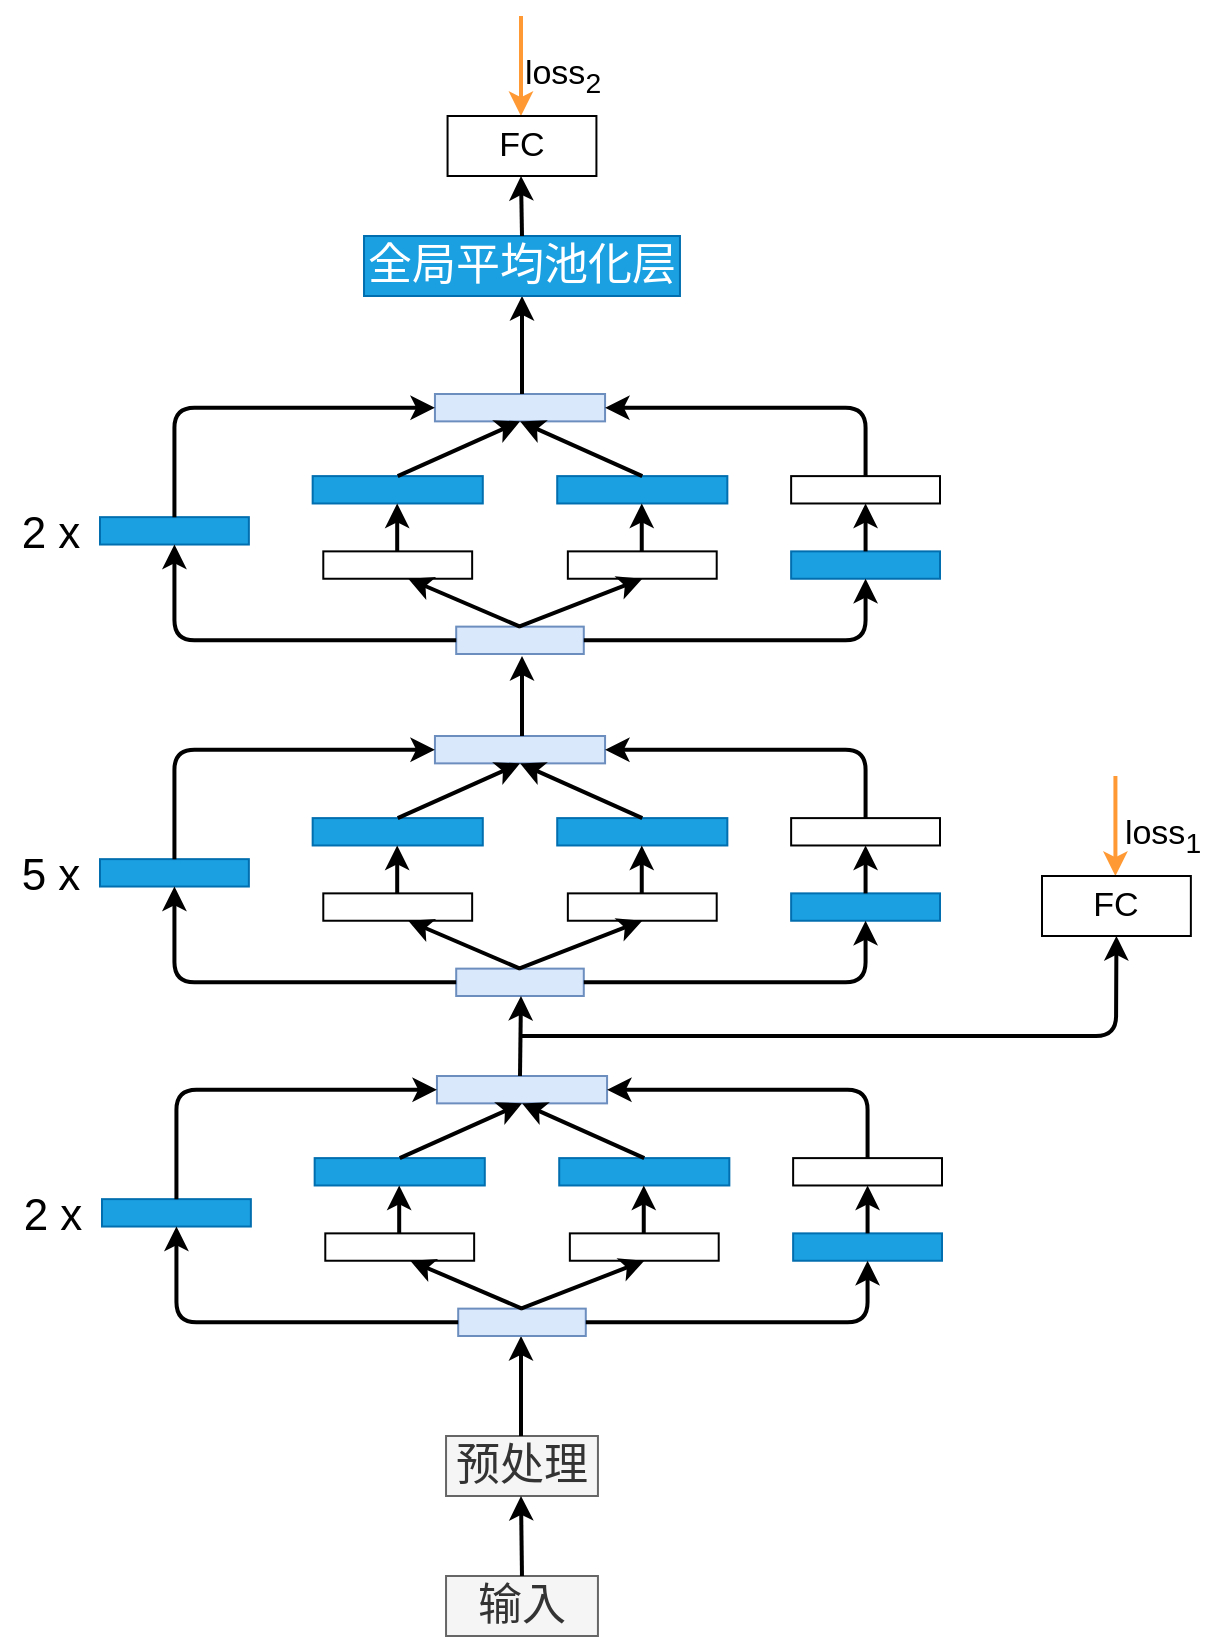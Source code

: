 <mxfile>
    <diagram id="TOK_7PPxlZ4M5wLWmGoa" name="CNN特征提取器总体架构">
        <mxGraphModel dx="1173" dy="766" grid="1" gridSize="10" guides="1" tooltips="1" connect="1" arrows="1" fold="1" page="1" pageScale="1" pageWidth="850" pageHeight="1100" math="0" shadow="0">
            <root>
                <mxCell id="0"/>
                <mxCell id="1" parent="0"/>
                <mxCell id="24" value="&lt;font style=&quot;font-size: 22px;&quot;&gt;输入&lt;/font&gt;" style="rounded=0;whiteSpace=wrap;html=1;fillColor=#f5f5f5;strokeColor=#666666;container=0;fontColor=#333333;" vertex="1" parent="1">
                    <mxGeometry x="372.02" y="820" width="75.95" height="30" as="geometry"/>
                </mxCell>
                <mxCell id="25" value="&lt;span style=&quot;font-size: 22px;&quot;&gt;预处理&lt;/span&gt;" style="rounded=0;whiteSpace=wrap;html=1;fillColor=#f5f5f5;strokeColor=#666666;container=0;fontColor=#333333;" vertex="1" parent="1">
                    <mxGeometry x="372.02" y="750" width="75.95" height="30" as="geometry"/>
                </mxCell>
                <mxCell id="26" value="" style="endArrow=classic;html=1;fontSize=22;strokeWidth=2;" edge="1" parent="1">
                    <mxGeometry width="50" height="50" relative="1" as="geometry">
                        <mxPoint x="409.99" y="820" as="sourcePoint"/>
                        <mxPoint x="409.49" y="780" as="targetPoint"/>
                    </mxGeometry>
                </mxCell>
                <mxCell id="27" value="" style="endArrow=classic;html=1;strokeWidth=2;fontSize=22;" edge="1" parent="1">
                    <mxGeometry width="50" height="50" relative="1" as="geometry">
                        <mxPoint x="409.5" y="750" as="sourcePoint"/>
                        <mxPoint x="409.5" y="700" as="targetPoint"/>
                    </mxGeometry>
                </mxCell>
                <mxCell id="52" value="" style="group" vertex="1" connectable="0" parent="1">
                    <mxGeometry x="150" y="570" width="470" height="130" as="geometry"/>
                </mxCell>
                <mxCell id="23" value="" style="group" vertex="1" connectable="0" parent="52">
                    <mxGeometry x="50" width="420" height="130.0" as="geometry"/>
                </mxCell>
                <mxCell id="2" value="" style="rounded=0;whiteSpace=wrap;html=1;fillColor=#dae8fc;strokeColor=#6c8ebf;container=0;" vertex="1" parent="23">
                    <mxGeometry x="178.101" y="116.316" width="63.797" height="13.684" as="geometry"/>
                </mxCell>
                <mxCell id="3" value="" style="rounded=0;whiteSpace=wrap;html=1;fillColor=#1ba1e2;strokeColor=#006EAF;fontColor=#ffffff;container=0;" vertex="1" parent="23">
                    <mxGeometry y="61.579" width="74.43" height="13.684" as="geometry"/>
                </mxCell>
                <mxCell id="4" value="" style="rounded=0;whiteSpace=wrap;html=1;container=0;" vertex="1" parent="23">
                    <mxGeometry x="111.646" y="78.684" width="74.43" height="13.684" as="geometry"/>
                </mxCell>
                <mxCell id="5" value="" style="rounded=0;whiteSpace=wrap;html=1;container=0;" vertex="1" parent="23">
                    <mxGeometry x="233.924" y="78.684" width="74.43" height="13.684" as="geometry"/>
                </mxCell>
                <mxCell id="6" value="" style="rounded=0;whiteSpace=wrap;html=1;container=0;" vertex="1" parent="23">
                    <mxGeometry x="345.57" y="41.053" width="74.43" height="13.684" as="geometry"/>
                </mxCell>
                <mxCell id="7" value="" style="rounded=0;whiteSpace=wrap;html=1;fillColor=#1ba1e2;strokeColor=#006EAF;fontColor=#ffffff;container=0;" vertex="1" parent="23">
                    <mxGeometry x="345.57" y="78.684" width="74.43" height="13.684" as="geometry"/>
                </mxCell>
                <mxCell id="8" value="" style="rounded=0;whiteSpace=wrap;html=1;fillColor=#1ba1e2;strokeColor=#006EAF;fontColor=#ffffff;container=0;" vertex="1" parent="23">
                    <mxGeometry x="106.329" y="41.053" width="85.063" height="13.684" as="geometry"/>
                </mxCell>
                <mxCell id="9" value="" style="rounded=0;whiteSpace=wrap;html=1;fillColor=#1ba1e2;strokeColor=#006EAF;fontColor=#ffffff;container=0;" vertex="1" parent="23">
                    <mxGeometry x="228.608" y="41.053" width="85.063" height="13.684" as="geometry"/>
                </mxCell>
                <mxCell id="10" value="" style="rounded=0;whiteSpace=wrap;html=1;fillColor=#dae8fc;strokeColor=#6c8ebf;container=0;" vertex="1" parent="23">
                    <mxGeometry x="167.468" width="85.063" height="13.684" as="geometry"/>
                </mxCell>
                <mxCell id="11" value="" style="endArrow=classic;html=1;fontSize=23;entryX=0.571;entryY=1;entryDx=0;entryDy=0;entryPerimeter=0;strokeWidth=2;" edge="1" parent="23" target="4">
                    <mxGeometry width="50" height="50" relative="1" as="geometry">
                        <mxPoint x="210" y="116.316" as="sourcePoint"/>
                        <mxPoint x="236.582" y="99.211" as="targetPoint"/>
                    </mxGeometry>
                </mxCell>
                <mxCell id="12" value="" style="endArrow=classic;html=1;fontSize=23;entryX=0.5;entryY=1;entryDx=0;entryDy=0;strokeWidth=2;" edge="1" parent="23" target="5">
                    <mxGeometry width="50" height="50" relative="1" as="geometry">
                        <mxPoint x="209.468" y="116.316" as="sourcePoint"/>
                        <mxPoint x="236.051" y="99.211" as="targetPoint"/>
                    </mxGeometry>
                </mxCell>
                <mxCell id="13" value="" style="endArrow=classic;html=1;strokeWidth=2;fontSize=23;entryX=0.5;entryY=1;entryDx=0;entryDy=0;" edge="1" parent="23" target="7">
                    <mxGeometry width="50" height="50" relative="1" as="geometry">
                        <mxPoint x="241.899" y="123.158" as="sourcePoint"/>
                        <mxPoint x="268.481" y="106.053" as="targetPoint"/>
                        <Array as="points">
                            <mxPoint x="382.785" y="123.158"/>
                        </Array>
                    </mxGeometry>
                </mxCell>
                <mxCell id="14" value="" style="endArrow=classic;html=1;strokeWidth=2;fontSize=23;entryX=0.5;entryY=1;entryDx=0;entryDy=0;" edge="1" parent="23" target="6">
                    <mxGeometry width="50" height="50" relative="1" as="geometry">
                        <mxPoint x="382.785" y="78.684" as="sourcePoint"/>
                        <mxPoint x="409.367" y="61.579" as="targetPoint"/>
                    </mxGeometry>
                </mxCell>
                <mxCell id="15" value="" style="endArrow=classic;html=1;strokeWidth=2;fontSize=23;entryX=0.5;entryY=1;entryDx=0;entryDy=0;" edge="1" parent="23">
                    <mxGeometry width="50" height="50" relative="1" as="geometry">
                        <mxPoint x="270.873" y="78.684" as="sourcePoint"/>
                        <mxPoint x="270.873" y="54.737" as="targetPoint"/>
                    </mxGeometry>
                </mxCell>
                <mxCell id="16" value="" style="endArrow=classic;html=1;strokeWidth=2;fontSize=23;entryX=0.5;entryY=1;entryDx=0;entryDy=0;" edge="1" parent="23">
                    <mxGeometry width="50" height="50" relative="1" as="geometry">
                        <mxPoint x="148.595" y="78.684" as="sourcePoint"/>
                        <mxPoint x="148.595" y="54.737" as="targetPoint"/>
                    </mxGeometry>
                </mxCell>
                <mxCell id="17" value="" style="endArrow=classic;html=1;strokeWidth=2;fontSize=23;exitX=0;exitY=0.5;exitDx=0;exitDy=0;entryX=0.5;entryY=1;entryDx=0;entryDy=0;" edge="1" parent="23" source="2" target="3">
                    <mxGeometry width="50" height="50" relative="1" as="geometry">
                        <mxPoint x="10.633" y="95.789" as="sourcePoint"/>
                        <mxPoint x="37.215" y="78.684" as="targetPoint"/>
                        <Array as="points">
                            <mxPoint x="37.215" y="123.158"/>
                        </Array>
                    </mxGeometry>
                </mxCell>
                <mxCell id="18" value="" style="endArrow=classic;html=1;strokeWidth=2;fontSize=23;entryX=0.5;entryY=1;entryDx=0;entryDy=0;" edge="1" parent="23" target="10">
                    <mxGeometry width="50" height="50" relative="1" as="geometry">
                        <mxPoint x="148.861" y="41.053" as="sourcePoint"/>
                        <mxPoint x="175.443" y="23.947" as="targetPoint"/>
                    </mxGeometry>
                </mxCell>
                <mxCell id="19" value="" style="endArrow=classic;html=1;strokeWidth=2;fontSize=23;entryX=0.5;entryY=1;entryDx=0;entryDy=0;" edge="1" parent="23" target="10">
                    <mxGeometry width="50" height="50" relative="1" as="geometry">
                        <mxPoint x="271.139" y="41.053" as="sourcePoint"/>
                        <mxPoint x="297.722" y="23.947" as="targetPoint"/>
                    </mxGeometry>
                </mxCell>
                <mxCell id="20" value="" style="endArrow=classic;html=1;strokeWidth=2;fontSize=23;entryX=0;entryY=0.5;entryDx=0;entryDy=0;" edge="1" parent="23" target="10">
                    <mxGeometry width="50" height="50" relative="1" as="geometry">
                        <mxPoint x="37.215" y="61.579" as="sourcePoint"/>
                        <mxPoint x="63.797" y="44.474" as="targetPoint"/>
                        <Array as="points">
                            <mxPoint x="37.215" y="6.842"/>
                        </Array>
                    </mxGeometry>
                </mxCell>
                <mxCell id="21" value="" style="endArrow=classic;html=1;strokeWidth=2;fontSize=23;entryX=1;entryY=0.5;entryDx=0;entryDy=0;" edge="1" parent="23" target="10">
                    <mxGeometry width="50" height="50" relative="1" as="geometry">
                        <mxPoint x="382.785" y="41.053" as="sourcePoint"/>
                        <mxPoint x="409.367" y="23.947" as="targetPoint"/>
                        <Array as="points">
                            <mxPoint x="382.785" y="6.842"/>
                        </Array>
                    </mxGeometry>
                </mxCell>
                <mxCell id="28" value="2 x" style="text;html=1;align=center;verticalAlign=middle;resizable=0;points=[];autosize=1;strokeColor=none;fillColor=none;fontSize=22;" vertex="1" parent="52">
                    <mxGeometry y="50" width="50" height="40" as="geometry"/>
                </mxCell>
                <mxCell id="53" value="" style="group" vertex="1" connectable="0" parent="1">
                    <mxGeometry x="149" y="400" width="470" height="130" as="geometry"/>
                </mxCell>
                <mxCell id="54" value="" style="group" vertex="1" connectable="0" parent="53">
                    <mxGeometry x="50" width="420" height="130.0" as="geometry"/>
                </mxCell>
                <mxCell id="55" value="" style="rounded=0;whiteSpace=wrap;html=1;fillColor=#dae8fc;strokeColor=#6c8ebf;container=0;" vertex="1" parent="54">
                    <mxGeometry x="178.101" y="116.316" width="63.797" height="13.684" as="geometry"/>
                </mxCell>
                <mxCell id="56" value="" style="rounded=0;whiteSpace=wrap;html=1;fillColor=#1ba1e2;strokeColor=#006EAF;fontColor=#ffffff;container=0;" vertex="1" parent="54">
                    <mxGeometry y="61.579" width="74.43" height="13.684" as="geometry"/>
                </mxCell>
                <mxCell id="57" value="" style="rounded=0;whiteSpace=wrap;html=1;container=0;" vertex="1" parent="54">
                    <mxGeometry x="111.646" y="78.684" width="74.43" height="13.684" as="geometry"/>
                </mxCell>
                <mxCell id="58" value="" style="rounded=0;whiteSpace=wrap;html=1;container=0;" vertex="1" parent="54">
                    <mxGeometry x="233.924" y="78.684" width="74.43" height="13.684" as="geometry"/>
                </mxCell>
                <mxCell id="59" value="" style="rounded=0;whiteSpace=wrap;html=1;container=0;" vertex="1" parent="54">
                    <mxGeometry x="345.57" y="41.053" width="74.43" height="13.684" as="geometry"/>
                </mxCell>
                <mxCell id="60" value="" style="rounded=0;whiteSpace=wrap;html=1;fillColor=#1ba1e2;strokeColor=#006EAF;fontColor=#ffffff;container=0;" vertex="1" parent="54">
                    <mxGeometry x="345.57" y="78.684" width="74.43" height="13.684" as="geometry"/>
                </mxCell>
                <mxCell id="61" value="" style="rounded=0;whiteSpace=wrap;html=1;fillColor=#1ba1e2;strokeColor=#006EAF;fontColor=#ffffff;container=0;" vertex="1" parent="54">
                    <mxGeometry x="106.329" y="41.053" width="85.063" height="13.684" as="geometry"/>
                </mxCell>
                <mxCell id="62" value="" style="rounded=0;whiteSpace=wrap;html=1;fillColor=#1ba1e2;strokeColor=#006EAF;fontColor=#ffffff;container=0;" vertex="1" parent="54">
                    <mxGeometry x="228.608" y="41.053" width="85.063" height="13.684" as="geometry"/>
                </mxCell>
                <mxCell id="63" value="" style="rounded=0;whiteSpace=wrap;html=1;fillColor=#dae8fc;strokeColor=#6c8ebf;container=0;" vertex="1" parent="54">
                    <mxGeometry x="167.468" width="85.063" height="13.684" as="geometry"/>
                </mxCell>
                <mxCell id="64" value="" style="endArrow=classic;html=1;fontSize=23;entryX=0.571;entryY=1;entryDx=0;entryDy=0;entryPerimeter=0;strokeWidth=2;" edge="1" parent="54" target="57">
                    <mxGeometry width="50" height="50" relative="1" as="geometry">
                        <mxPoint x="210" y="116.316" as="sourcePoint"/>
                        <mxPoint x="236.582" y="99.211" as="targetPoint"/>
                    </mxGeometry>
                </mxCell>
                <mxCell id="65" value="" style="endArrow=classic;html=1;fontSize=23;entryX=0.5;entryY=1;entryDx=0;entryDy=0;strokeWidth=2;" edge="1" parent="54" target="58">
                    <mxGeometry width="50" height="50" relative="1" as="geometry">
                        <mxPoint x="209.468" y="116.316" as="sourcePoint"/>
                        <mxPoint x="236.051" y="99.211" as="targetPoint"/>
                    </mxGeometry>
                </mxCell>
                <mxCell id="66" value="" style="endArrow=classic;html=1;strokeWidth=2;fontSize=23;entryX=0.5;entryY=1;entryDx=0;entryDy=0;" edge="1" parent="54" target="60">
                    <mxGeometry width="50" height="50" relative="1" as="geometry">
                        <mxPoint x="241.899" y="123.158" as="sourcePoint"/>
                        <mxPoint x="268.481" y="106.053" as="targetPoint"/>
                        <Array as="points">
                            <mxPoint x="382.785" y="123.158"/>
                        </Array>
                    </mxGeometry>
                </mxCell>
                <mxCell id="67" value="" style="endArrow=classic;html=1;strokeWidth=2;fontSize=23;entryX=0.5;entryY=1;entryDx=0;entryDy=0;" edge="1" parent="54" target="59">
                    <mxGeometry width="50" height="50" relative="1" as="geometry">
                        <mxPoint x="382.785" y="78.684" as="sourcePoint"/>
                        <mxPoint x="409.367" y="61.579" as="targetPoint"/>
                    </mxGeometry>
                </mxCell>
                <mxCell id="68" value="" style="endArrow=classic;html=1;strokeWidth=2;fontSize=23;entryX=0.5;entryY=1;entryDx=0;entryDy=0;" edge="1" parent="54">
                    <mxGeometry width="50" height="50" relative="1" as="geometry">
                        <mxPoint x="270.873" y="78.684" as="sourcePoint"/>
                        <mxPoint x="270.873" y="54.737" as="targetPoint"/>
                    </mxGeometry>
                </mxCell>
                <mxCell id="69" value="" style="endArrow=classic;html=1;strokeWidth=2;fontSize=23;entryX=0.5;entryY=1;entryDx=0;entryDy=0;" edge="1" parent="54">
                    <mxGeometry width="50" height="50" relative="1" as="geometry">
                        <mxPoint x="148.595" y="78.684" as="sourcePoint"/>
                        <mxPoint x="148.595" y="54.737" as="targetPoint"/>
                    </mxGeometry>
                </mxCell>
                <mxCell id="70" value="" style="endArrow=classic;html=1;strokeWidth=2;fontSize=23;exitX=0;exitY=0.5;exitDx=0;exitDy=0;entryX=0.5;entryY=1;entryDx=0;entryDy=0;" edge="1" parent="54" source="55" target="56">
                    <mxGeometry width="50" height="50" relative="1" as="geometry">
                        <mxPoint x="10.633" y="95.789" as="sourcePoint"/>
                        <mxPoint x="37.215" y="78.684" as="targetPoint"/>
                        <Array as="points">
                            <mxPoint x="37.215" y="123.158"/>
                        </Array>
                    </mxGeometry>
                </mxCell>
                <mxCell id="71" value="" style="endArrow=classic;html=1;strokeWidth=2;fontSize=23;entryX=0.5;entryY=1;entryDx=0;entryDy=0;" edge="1" parent="54" target="63">
                    <mxGeometry width="50" height="50" relative="1" as="geometry">
                        <mxPoint x="148.861" y="41.053" as="sourcePoint"/>
                        <mxPoint x="175.443" y="23.947" as="targetPoint"/>
                    </mxGeometry>
                </mxCell>
                <mxCell id="72" value="" style="endArrow=classic;html=1;strokeWidth=2;fontSize=23;entryX=0.5;entryY=1;entryDx=0;entryDy=0;" edge="1" parent="54" target="63">
                    <mxGeometry width="50" height="50" relative="1" as="geometry">
                        <mxPoint x="271.139" y="41.053" as="sourcePoint"/>
                        <mxPoint x="297.722" y="23.947" as="targetPoint"/>
                    </mxGeometry>
                </mxCell>
                <mxCell id="73" value="" style="endArrow=classic;html=1;strokeWidth=2;fontSize=23;entryX=0;entryY=0.5;entryDx=0;entryDy=0;" edge="1" parent="54" target="63">
                    <mxGeometry width="50" height="50" relative="1" as="geometry">
                        <mxPoint x="37.215" y="61.579" as="sourcePoint"/>
                        <mxPoint x="63.797" y="44.474" as="targetPoint"/>
                        <Array as="points">
                            <mxPoint x="37.215" y="6.842"/>
                        </Array>
                    </mxGeometry>
                </mxCell>
                <mxCell id="74" value="" style="endArrow=classic;html=1;strokeWidth=2;fontSize=23;entryX=1;entryY=0.5;entryDx=0;entryDy=0;" edge="1" parent="54" target="63">
                    <mxGeometry width="50" height="50" relative="1" as="geometry">
                        <mxPoint x="382.785" y="41.053" as="sourcePoint"/>
                        <mxPoint x="409.367" y="23.947" as="targetPoint"/>
                        <Array as="points">
                            <mxPoint x="382.785" y="6.842"/>
                        </Array>
                    </mxGeometry>
                </mxCell>
                <mxCell id="75" value="5 x" style="text;html=1;align=center;verticalAlign=middle;resizable=0;points=[];autosize=1;strokeColor=none;fillColor=none;fontSize=22;" vertex="1" parent="53">
                    <mxGeometry y="50" width="50" height="40" as="geometry"/>
                </mxCell>
                <mxCell id="77" value="" style="endArrow=classic;html=1;strokeWidth=2;fontSize=22;" edge="1" parent="1">
                    <mxGeometry width="50" height="50" relative="1" as="geometry">
                        <mxPoint x="409" y="570" as="sourcePoint"/>
                        <mxPoint x="409.49" y="530" as="targetPoint"/>
                    </mxGeometry>
                </mxCell>
                <mxCell id="80" value="" style="endArrow=classic;html=1;strokeWidth=2;fontSize=22;strokeColor=#FF9933;" edge="1" parent="1">
                    <mxGeometry width="50" height="50" relative="1" as="geometry">
                        <mxPoint x="706.71" y="420" as="sourcePoint"/>
                        <mxPoint x="706.71" y="470" as="targetPoint"/>
                    </mxGeometry>
                </mxCell>
                <mxCell id="82" value="" style="endArrow=classic;html=1;strokeColor=#000000;strokeWidth=2;fontSize=22;entryX=0.5;entryY=1;entryDx=0;entryDy=0;" edge="1" parent="1" target="83">
                    <mxGeometry width="50" height="50" relative="1" as="geometry">
                        <mxPoint x="410" y="550" as="sourcePoint"/>
                        <mxPoint x="720" y="550" as="targetPoint"/>
                        <Array as="points">
                            <mxPoint x="707" y="550"/>
                        </Array>
                    </mxGeometry>
                </mxCell>
                <mxCell id="83" value="&lt;font style=&quot;font-size: 17px;&quot;&gt;FC&lt;/font&gt;" style="rounded=0;whiteSpace=wrap;html=1;container=0;" vertex="1" parent="1">
                    <mxGeometry x="670" y="470" width="74.43" height="30" as="geometry"/>
                </mxCell>
                <mxCell id="84" value="loss&lt;sub&gt;1&lt;/sub&gt;" style="text;html=1;align=center;verticalAlign=middle;resizable=0;points=[];autosize=1;strokeColor=none;fillColor=none;fontSize=17;" vertex="1" parent="1">
                    <mxGeometry x="700" y="430" width="60" height="40" as="geometry"/>
                </mxCell>
                <mxCell id="85" value="" style="group" vertex="1" connectable="0" parent="1">
                    <mxGeometry x="149" y="229" width="470" height="130" as="geometry"/>
                </mxCell>
                <mxCell id="86" value="" style="group" vertex="1" connectable="0" parent="85">
                    <mxGeometry x="50" width="420" height="130.0" as="geometry"/>
                </mxCell>
                <mxCell id="87" value="" style="rounded=0;whiteSpace=wrap;html=1;fillColor=#dae8fc;strokeColor=#6c8ebf;container=0;" vertex="1" parent="86">
                    <mxGeometry x="178.101" y="116.316" width="63.797" height="13.684" as="geometry"/>
                </mxCell>
                <mxCell id="88" value="" style="rounded=0;whiteSpace=wrap;html=1;fillColor=#1ba1e2;strokeColor=#006EAF;fontColor=#ffffff;container=0;" vertex="1" parent="86">
                    <mxGeometry y="61.579" width="74.43" height="13.684" as="geometry"/>
                </mxCell>
                <mxCell id="89" value="" style="rounded=0;whiteSpace=wrap;html=1;container=0;" vertex="1" parent="86">
                    <mxGeometry x="111.646" y="78.684" width="74.43" height="13.684" as="geometry"/>
                </mxCell>
                <mxCell id="90" value="" style="rounded=0;whiteSpace=wrap;html=1;container=0;" vertex="1" parent="86">
                    <mxGeometry x="233.924" y="78.684" width="74.43" height="13.684" as="geometry"/>
                </mxCell>
                <mxCell id="91" value="" style="rounded=0;whiteSpace=wrap;html=1;container=0;" vertex="1" parent="86">
                    <mxGeometry x="345.57" y="41.053" width="74.43" height="13.684" as="geometry"/>
                </mxCell>
                <mxCell id="92" value="" style="rounded=0;whiteSpace=wrap;html=1;fillColor=#1ba1e2;strokeColor=#006EAF;fontColor=#ffffff;container=0;" vertex="1" parent="86">
                    <mxGeometry x="345.57" y="78.684" width="74.43" height="13.684" as="geometry"/>
                </mxCell>
                <mxCell id="93" value="" style="rounded=0;whiteSpace=wrap;html=1;fillColor=#1ba1e2;strokeColor=#006EAF;fontColor=#ffffff;container=0;" vertex="1" parent="86">
                    <mxGeometry x="106.329" y="41.053" width="85.063" height="13.684" as="geometry"/>
                </mxCell>
                <mxCell id="94" value="" style="rounded=0;whiteSpace=wrap;html=1;fillColor=#1ba1e2;strokeColor=#006EAF;fontColor=#ffffff;container=0;" vertex="1" parent="86">
                    <mxGeometry x="228.608" y="41.053" width="85.063" height="13.684" as="geometry"/>
                </mxCell>
                <mxCell id="95" value="" style="rounded=0;whiteSpace=wrap;html=1;fillColor=#dae8fc;strokeColor=#6c8ebf;container=0;" vertex="1" parent="86">
                    <mxGeometry x="167.468" width="85.063" height="13.684" as="geometry"/>
                </mxCell>
                <mxCell id="96" value="" style="endArrow=classic;html=1;fontSize=23;entryX=0.571;entryY=1;entryDx=0;entryDy=0;entryPerimeter=0;strokeWidth=2;" edge="1" parent="86" target="89">
                    <mxGeometry width="50" height="50" relative="1" as="geometry">
                        <mxPoint x="210" y="116.316" as="sourcePoint"/>
                        <mxPoint x="236.582" y="99.211" as="targetPoint"/>
                    </mxGeometry>
                </mxCell>
                <mxCell id="97" value="" style="endArrow=classic;html=1;fontSize=23;entryX=0.5;entryY=1;entryDx=0;entryDy=0;strokeWidth=2;" edge="1" parent="86" target="90">
                    <mxGeometry width="50" height="50" relative="1" as="geometry">
                        <mxPoint x="209.468" y="116.316" as="sourcePoint"/>
                        <mxPoint x="236.051" y="99.211" as="targetPoint"/>
                    </mxGeometry>
                </mxCell>
                <mxCell id="98" value="" style="endArrow=classic;html=1;strokeWidth=2;fontSize=23;entryX=0.5;entryY=1;entryDx=0;entryDy=0;" edge="1" parent="86" target="92">
                    <mxGeometry width="50" height="50" relative="1" as="geometry">
                        <mxPoint x="241.899" y="123.158" as="sourcePoint"/>
                        <mxPoint x="268.481" y="106.053" as="targetPoint"/>
                        <Array as="points">
                            <mxPoint x="382.785" y="123.158"/>
                        </Array>
                    </mxGeometry>
                </mxCell>
                <mxCell id="99" value="" style="endArrow=classic;html=1;strokeWidth=2;fontSize=23;entryX=0.5;entryY=1;entryDx=0;entryDy=0;" edge="1" parent="86" target="91">
                    <mxGeometry width="50" height="50" relative="1" as="geometry">
                        <mxPoint x="382.785" y="78.684" as="sourcePoint"/>
                        <mxPoint x="409.367" y="61.579" as="targetPoint"/>
                    </mxGeometry>
                </mxCell>
                <mxCell id="100" value="" style="endArrow=classic;html=1;strokeWidth=2;fontSize=23;entryX=0.5;entryY=1;entryDx=0;entryDy=0;" edge="1" parent="86">
                    <mxGeometry width="50" height="50" relative="1" as="geometry">
                        <mxPoint x="270.873" y="78.684" as="sourcePoint"/>
                        <mxPoint x="270.873" y="54.737" as="targetPoint"/>
                    </mxGeometry>
                </mxCell>
                <mxCell id="101" value="" style="endArrow=classic;html=1;strokeWidth=2;fontSize=23;entryX=0.5;entryY=1;entryDx=0;entryDy=0;" edge="1" parent="86">
                    <mxGeometry width="50" height="50" relative="1" as="geometry">
                        <mxPoint x="148.595" y="78.684" as="sourcePoint"/>
                        <mxPoint x="148.595" y="54.737" as="targetPoint"/>
                    </mxGeometry>
                </mxCell>
                <mxCell id="102" value="" style="endArrow=classic;html=1;strokeWidth=2;fontSize=23;exitX=0;exitY=0.5;exitDx=0;exitDy=0;entryX=0.5;entryY=1;entryDx=0;entryDy=0;" edge="1" parent="86" source="87" target="88">
                    <mxGeometry width="50" height="50" relative="1" as="geometry">
                        <mxPoint x="10.633" y="95.789" as="sourcePoint"/>
                        <mxPoint x="37.215" y="78.684" as="targetPoint"/>
                        <Array as="points">
                            <mxPoint x="37.215" y="123.158"/>
                        </Array>
                    </mxGeometry>
                </mxCell>
                <mxCell id="103" value="" style="endArrow=classic;html=1;strokeWidth=2;fontSize=23;entryX=0.5;entryY=1;entryDx=0;entryDy=0;" edge="1" parent="86" target="95">
                    <mxGeometry width="50" height="50" relative="1" as="geometry">
                        <mxPoint x="148.861" y="41.053" as="sourcePoint"/>
                        <mxPoint x="175.443" y="23.947" as="targetPoint"/>
                    </mxGeometry>
                </mxCell>
                <mxCell id="104" value="" style="endArrow=classic;html=1;strokeWidth=2;fontSize=23;entryX=0.5;entryY=1;entryDx=0;entryDy=0;" edge="1" parent="86" target="95">
                    <mxGeometry width="50" height="50" relative="1" as="geometry">
                        <mxPoint x="271.139" y="41.053" as="sourcePoint"/>
                        <mxPoint x="297.722" y="23.947" as="targetPoint"/>
                    </mxGeometry>
                </mxCell>
                <mxCell id="105" value="" style="endArrow=classic;html=1;strokeWidth=2;fontSize=23;entryX=0;entryY=0.5;entryDx=0;entryDy=0;" edge="1" parent="86" target="95">
                    <mxGeometry width="50" height="50" relative="1" as="geometry">
                        <mxPoint x="37.215" y="61.579" as="sourcePoint"/>
                        <mxPoint x="63.797" y="44.474" as="targetPoint"/>
                        <Array as="points">
                            <mxPoint x="37.215" y="6.842"/>
                        </Array>
                    </mxGeometry>
                </mxCell>
                <mxCell id="106" value="" style="endArrow=classic;html=1;strokeWidth=2;fontSize=23;entryX=1;entryY=0.5;entryDx=0;entryDy=0;" edge="1" parent="86" target="95">
                    <mxGeometry width="50" height="50" relative="1" as="geometry">
                        <mxPoint x="382.785" y="41.053" as="sourcePoint"/>
                        <mxPoint x="409.367" y="23.947" as="targetPoint"/>
                        <Array as="points">
                            <mxPoint x="382.785" y="6.842"/>
                        </Array>
                    </mxGeometry>
                </mxCell>
                <mxCell id="107" value="2 x" style="text;html=1;align=center;verticalAlign=middle;resizable=0;points=[];autosize=1;strokeColor=none;fillColor=none;fontSize=22;" vertex="1" parent="85">
                    <mxGeometry y="50" width="50" height="40" as="geometry"/>
                </mxCell>
                <mxCell id="108" value="" style="endArrow=classic;html=1;strokeColor=#000000;strokeWidth=2;fontSize=17;" edge="1" parent="1">
                    <mxGeometry width="50" height="50" relative="1" as="geometry">
                        <mxPoint x="410" y="400" as="sourcePoint"/>
                        <mxPoint x="410" y="360" as="targetPoint"/>
                    </mxGeometry>
                </mxCell>
                <mxCell id="110" value="" style="endArrow=classic;html=1;strokeColor=#000000;strokeWidth=2;fontSize=17;" edge="1" parent="1">
                    <mxGeometry width="50" height="50" relative="1" as="geometry">
                        <mxPoint x="410" y="229" as="sourcePoint"/>
                        <mxPoint x="410" y="180" as="targetPoint"/>
                    </mxGeometry>
                </mxCell>
                <mxCell id="112" value="&lt;span style=&quot;font-size: 22px;&quot;&gt;全局平均池化层&lt;/span&gt;" style="rounded=0;whiteSpace=wrap;html=1;fillColor=#1ba1e2;strokeColor=#006EAF;container=0;fontColor=#ffffff;" vertex="1" parent="1">
                    <mxGeometry x="331.01" y="150" width="157.97" height="30" as="geometry"/>
                </mxCell>
                <mxCell id="113" value="" style="endArrow=classic;html=1;strokeWidth=2;fontSize=22;strokeColor=#FF9933;" edge="1" parent="1">
                    <mxGeometry width="50" height="50" relative="1" as="geometry">
                        <mxPoint x="409.49" y="40" as="sourcePoint"/>
                        <mxPoint x="409.49" y="90" as="targetPoint"/>
                    </mxGeometry>
                </mxCell>
                <mxCell id="114" value="&lt;font style=&quot;font-size: 17px;&quot;&gt;FC&lt;/font&gt;" style="rounded=0;whiteSpace=wrap;html=1;container=0;" vertex="1" parent="1">
                    <mxGeometry x="372.78" y="90" width="74.43" height="30" as="geometry"/>
                </mxCell>
                <mxCell id="115" value="loss&lt;sub&gt;2&lt;/sub&gt;" style="text;html=1;align=center;verticalAlign=middle;resizable=0;points=[];autosize=1;strokeColor=none;fillColor=none;fontSize=17;" vertex="1" parent="1">
                    <mxGeometry x="400" y="50" width="60" height="40" as="geometry"/>
                </mxCell>
                <mxCell id="117" value="" style="endArrow=classic;html=1;strokeColor=#000000;strokeWidth=2;fontSize=17;" edge="1" parent="1">
                    <mxGeometry width="50" height="50" relative="1" as="geometry">
                        <mxPoint x="410" y="150" as="sourcePoint"/>
                        <mxPoint x="409.49" y="120" as="targetPoint"/>
                    </mxGeometry>
                </mxCell>
            </root>
        </mxGraphModel>
    </diagram>
</mxfile>